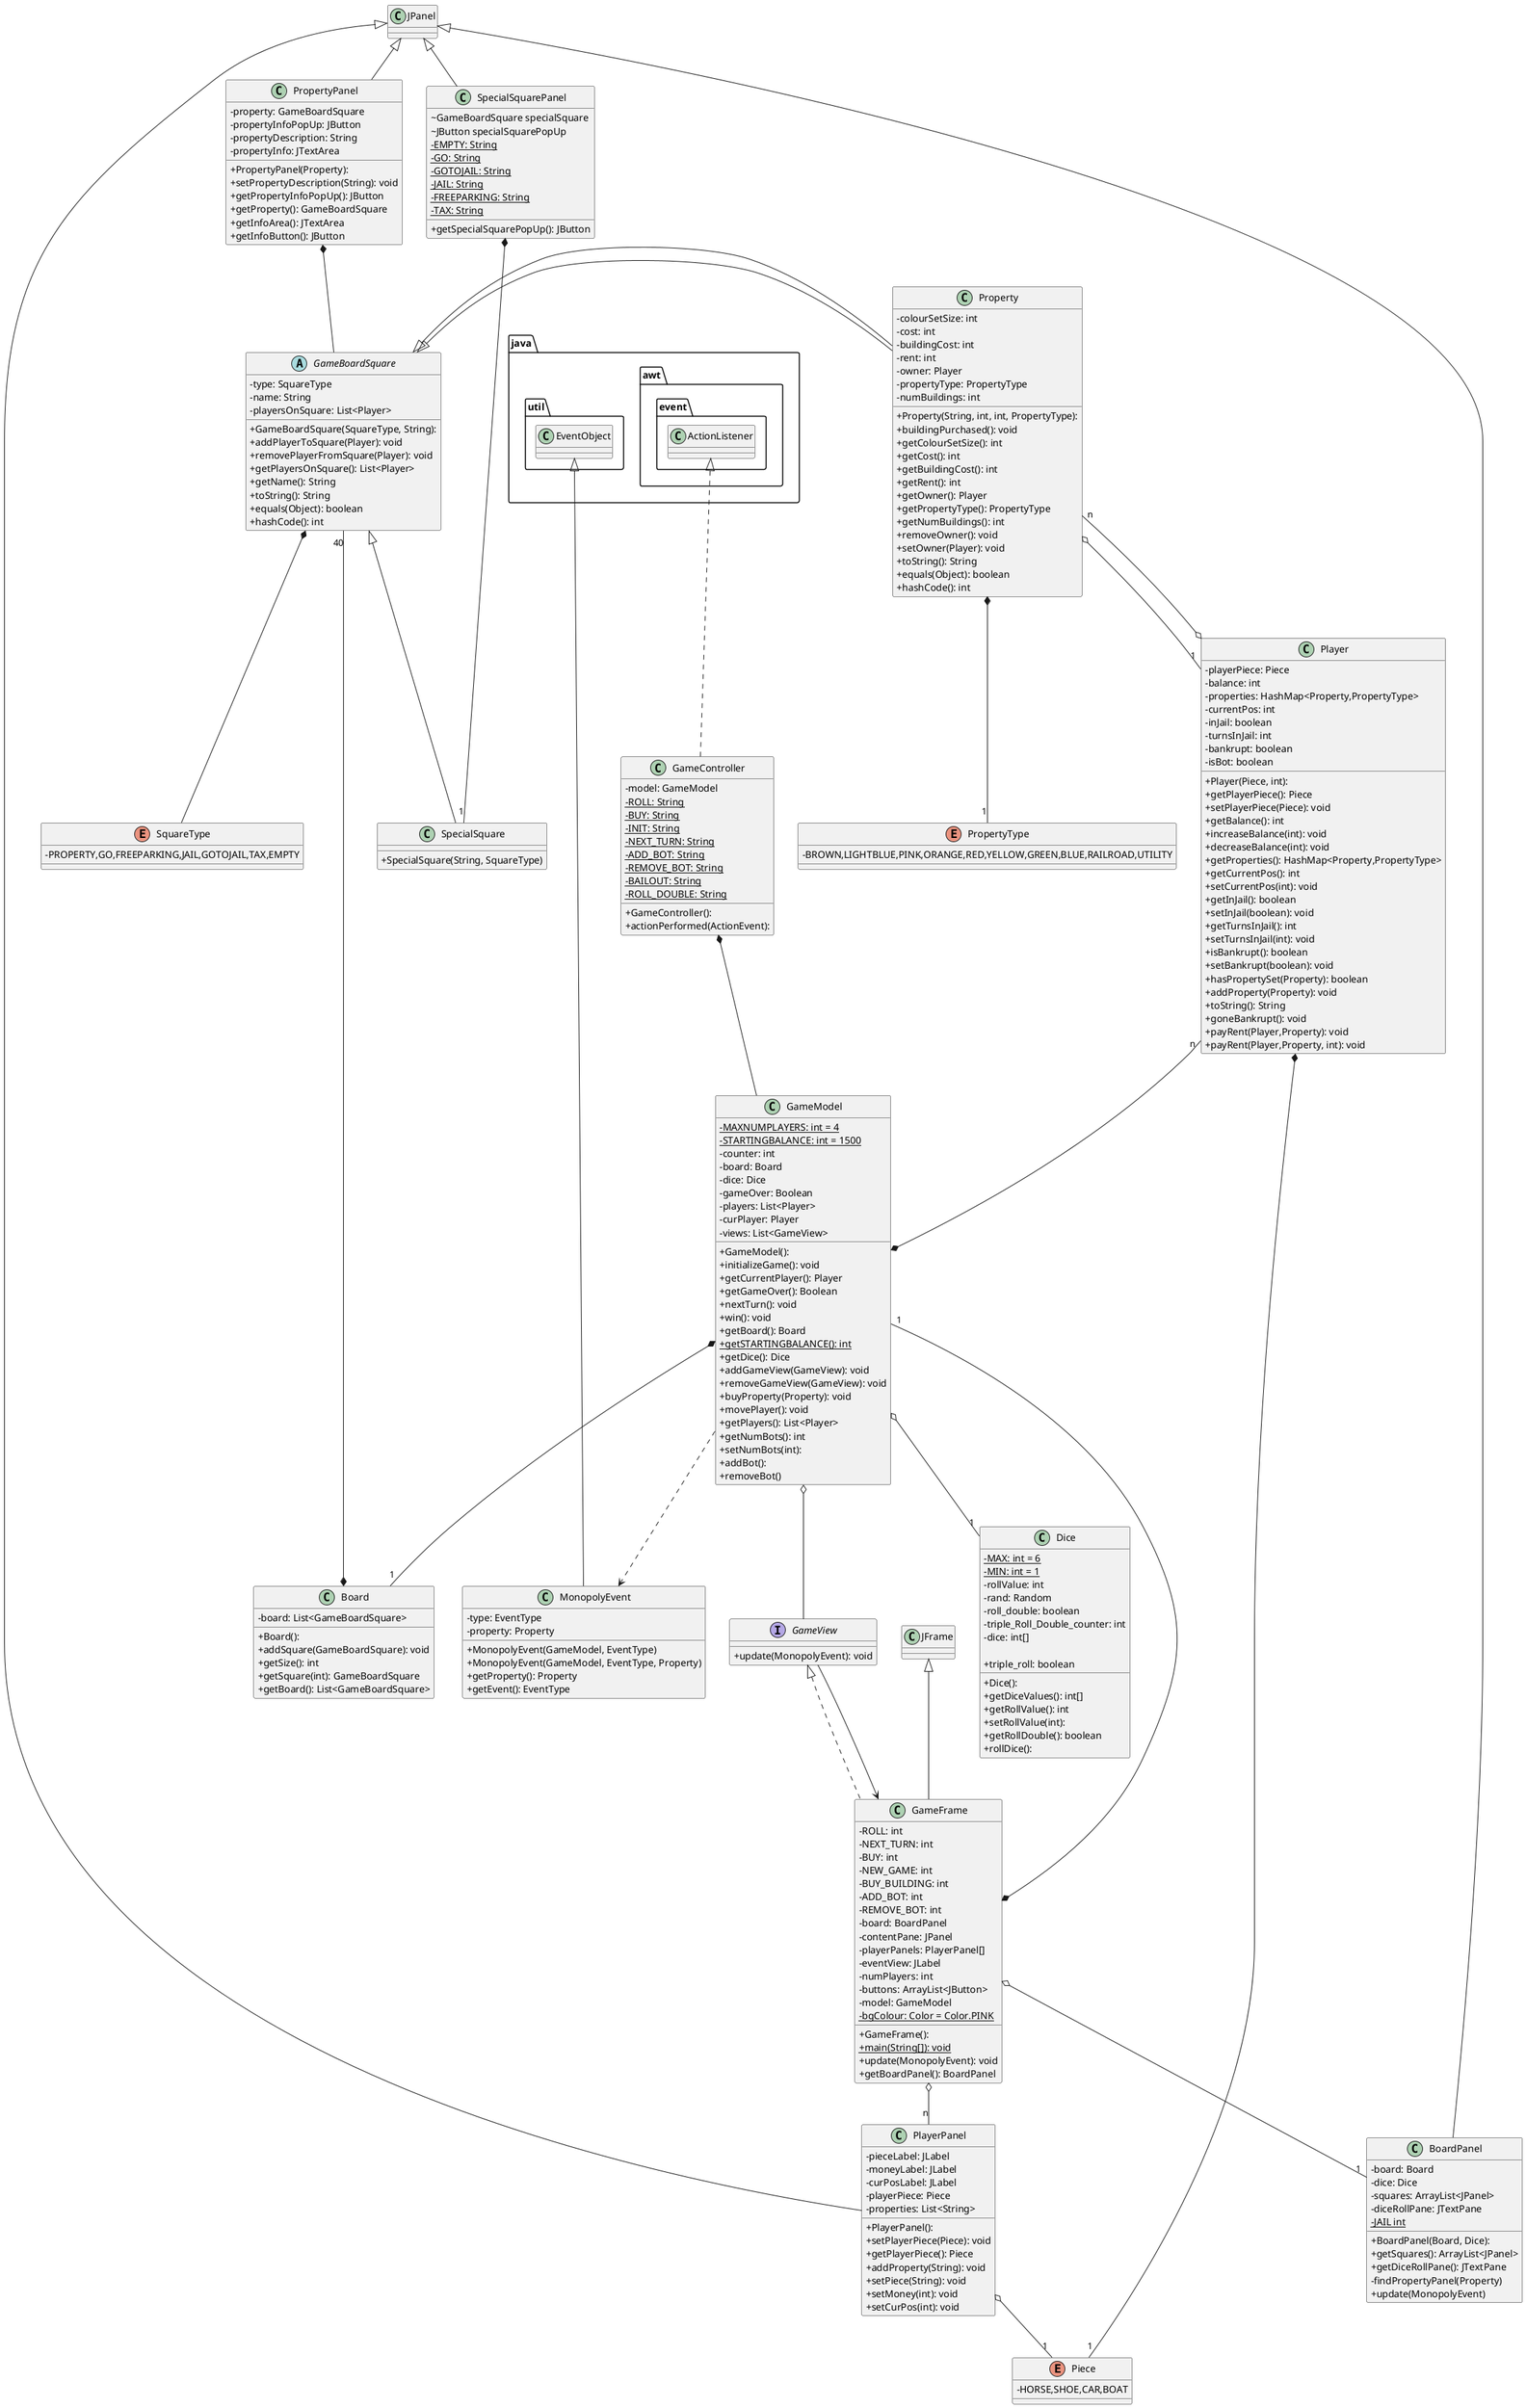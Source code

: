 @startuml

skinparam classAttributeIconSize 0

enum Piece{
    -HORSE,SHOE,CAR,BOAT
}

enum PropertyType{
    -BROWN,LIGHTBLUE,PINK,ORANGE,RED,YELLOW,GREEN,BLUE,RAILROAD,UTILITY
}

enum SquareType{
    -PROPERTY,GO,FREEPARKING,JAIL,GOTOJAIL,TAX,EMPTY
}

class Dice {
    - {static} MAX: int = 6
    - {static} MIN: int = 1
    - rollValue: int
    - rand: Random
    - roll_double: boolean
    - triple_Roll_Double_counter: int
    - dice: int[]

    + Dice():
    + getDiceValues(): int[]
    + getRollValue(): int
    + setRollValue(int):
    + getRollDouble(): boolean
    + triple_roll: boolean
    + rollDice():
}

class GameController {
    - model: GameModel
    - {static} ROLL: String
    - {static} BUY: String
    - {static} INIT: String
    - {static} NEXT_TURN: String
    - {static} ADD_BOT: String
    - {static} REMOVE_BOT: String
    - {static} BAILOUT: String
    - {static} ROLL_DOUBLE: String
    + GameController():
    + actionPerformed(ActionEvent):
}

class PropertyPanel {
    - property: GameBoardSquare
    - propertyInfoPopUp: JButton
    - propertyDescription: String
    - propertyInfo: JTextArea
    + PropertyPanel(Property):
    + setPropertyDescription(String): void
    + getPropertyInfoPopUp(): JButton
    + getProperty(): GameBoardSquare
    + getInfoArea(): JTextArea
    + getInfoButton(): JButton
}

class MonopolyEvent {
    - type: EventType
    - property: Property

    + MonopolyEvent(GameModel, EventType)
    + MonopolyEvent(GameModel, EventType, Property)
    + getProperty(): Property
    + getEvent(): EventType
}

class SpecialSquare {
    + SpecialSquare(String, SquareType)
}

class Player {
    - playerPiece: Piece
    - balance: int
    - properties: HashMap<Property,PropertyType>
    - currentPos: int
    - inJail: boolean
    - turnsInJail: int
    - bankrupt: boolean
    - isBot: boolean

    + Player(Piece, int):
    + getPlayerPiece(): Piece
    + setPlayerPiece(Piece): void
    + getBalance(): int
    + increaseBalance(int): void
    + decreaseBalance(int): void
    + getProperties(): HashMap<Property,PropertyType>
    + getCurrentPos(): int
    + setCurrentPos(int): void
    + getInJail(): boolean
    + setInJail(boolean): void
    + getTurnsInJail(): int
    + setTurnsInJail(int): void
    + isBankrupt(): boolean
    + setBankrupt(boolean): void
    + hasPropertySet(Property): boolean
    + addProperty(Property): void
    + toString(): String
    + goneBankrupt(): void
    + payRent(Player,Property): void
    + payRent(Player,Property, int): void
}

abstract class GameBoardSquare {
    - type: SquareType
    - name: String
    - playersOnSquare: List<Player>

    + GameBoardSquare(SquareType, String):
    + addPlayerToSquare(Player): void
    + removePlayerFromSquare(Player): void
    + getPlayersOnSquare(): List<Player>
    + getName(): String
    + toString(): String
    + equals(Object): boolean
    + hashCode(): int
}

class BoardPanel {
    - board: Board
    - dice: Dice
    - squares: ArrayList<JPanel>
    - diceRollPane: JTextPane
    - {static} JAIL int

    + BoardPanel(Board, Dice):
    + getSquares(): ArrayList<JPanel>
    + getDiceRollPane(): JTextPane
    - findPropertyPanel(Property)
    + update(MonopolyEvent)

}

class Board {

    - board: List<GameBoardSquare>

    + Board():
    + addSquare(GameBoardSquare): void
    + getSize(): int
    + getSquare(int): GameBoardSquare
    + getBoard(): List<GameBoardSquare>
}

class GameModel {
    - {static} MAXNUMPLAYERS: int = 4
    - {static} STARTINGBALANCE: int = 1500
    - counter: int
    - board: Board
    - dice: Dice
    - gameOver: Boolean
    - players: List<Player>
    - curPlayer: Player
    - views: List<GameView>

    + GameModel():
    + initializeGame(): void
    + getCurrentPlayer(): Player
    + getGameOver(): Boolean
    + nextTurn(): void
    + win(): void
    + getBoard(): Board
    + {static} getSTARTINGBALANCE(): int
    + getDice(): Dice
    + addGameView(GameView): void
    + removeGameView(GameView): void
    + buyProperty(Property): void
    + movePlayer(): void
    + getPlayers(): List<Player>
    + getNumBots(): int
    + setNumBots(int):
    + addBot():
    + removeBot()

}

class Property {
    - colourSetSize: int
    - cost: int
    - buildingCost: int
    - rent: int
    - owner: Player
    - propertyType: PropertyType
    - numBuildings: int

    + Property(String, int, int, PropertyType):
    + buildingPurchased(): void
    + getColourSetSize(): int
    + getCost(): int
    + getBuildingCost(): int
    + getRent(): int
    + getOwner(): Player
    + getPropertyType(): PropertyType
    + getNumBuildings(): int
    + removeOwner(): void
    + setOwner(Player): void
    + toString(): String
    + equals(Object): boolean
    + hashCode(): int
}

class GameFrame {
    - ROLL: int
    - NEXT_TURN: int
    - BUY: int
    - NEW_GAME: int
    - BUY_BUILDING: int
    - ADD_BOT: int
    - REMOVE_BOT: int
    - board: BoardPanel
    - contentPane: JPanel
    - playerPanels: PlayerPanel[]
    - eventView: JLabel
    - numPlayers: int
    - buttons: ArrayList<JButton>
    - model: GameModel
    - {static} bgColour: Color = Color.PINK

    + GameFrame():
    + {static} main(String[]): void
    + update(MonopolyEvent): void
    + getBoardPanel(): BoardPanel
}

interface GameView {
    + update(MonopolyEvent): void
}

class PlayerPanel {
    - pieceLabel: JLabel
    - moneyLabel: JLabel
    - curPosLabel: JLabel
    - playerPiece: Piece
    - properties: List<String>

    + PlayerPanel():
    + setPlayerPiece(Piece): void
    + getPlayerPiece(): Piece
    + addProperty(String): void
    + setPiece(String): void
    + setMoney(int): void
    + setCurPos(int): void
}

class SpecialSquarePanel {
    ~ GameBoardSquare specialSquare
    ~ JButton specialSquarePopUp
    - {static} EMPTY: String
    - {static} GO: String
    - {static} GOTOJAIL: String
    - {static} JAIL: String
    - {static} FREEPARKING: String
    - {static} TAX: String
    + getSpecialSquarePopUp(): JButton
}


java.awt.event.ActionListener <|.. GameController
JPanel <|-- PropertyPanel
java.util.EventObject <|-- MonopolyEvent
JPanel <|-- BoardPanel
GameBoardSquare <|-- Property
GameView <|.. GameFrame
JFrame <|-- GameFrame
JPanel <|-- PlayerPanel
JPanel <|-- SpecialSquarePanel

Player "n" --* GameModel
GameModel o-- GameView
GameModel o-- "1" Dice
GameModel *-- "1" Board

Property -|> GameBoardSquare
Property *-- "1" PropertyType
Property o-- "1" Player

Player *-- "1" Piece
Player o-- "n" Property

Board *-- "40" GameBoardSquare

SpecialSquare --up|> GameBoardSquare

PropertyPanel *-- GameBoardSquare

GameBoardSquare *-- SquareType

GameController *-- GameModel

GameModel ..> MonopolyEvent

GameFrame <-- GameView
GameFrame o-- "n" PlayerPanel
GameFrame o-- "1" BoardPanel
GameFrame *-- "1" GameModel

SpecialSquarePanel *-- "1" SpecialSquare

PlayerPanel o-- "1" Piece

@enduml